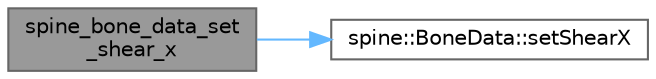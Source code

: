 digraph "spine_bone_data_set_shear_x"
{
 // LATEX_PDF_SIZE
  bgcolor="transparent";
  edge [fontname=Helvetica,fontsize=10,labelfontname=Helvetica,labelfontsize=10];
  node [fontname=Helvetica,fontsize=10,shape=box,height=0.2,width=0.4];
  rankdir="LR";
  Node1 [id="Node000001",label="spine_bone_data_set\l_shear_x",height=0.2,width=0.4,color="gray40", fillcolor="grey60", style="filled", fontcolor="black",tooltip=" "];
  Node1 -> Node2 [id="edge2_Node000001_Node000002",color="steelblue1",style="solid",tooltip=" "];
  Node2 [id="Node000002",label="spine::BoneData::setShearX",height=0.2,width=0.4,color="grey40", fillcolor="white", style="filled",URL="$classspine_1_1_bone_data.html#affaec8cd03ab2400461324b46e493b57",tooltip=" "];
}
